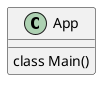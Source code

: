 @startuml
'https://plantuml.com/class-diagram

abstract class App

class App {

class Main()

}



@enduml
